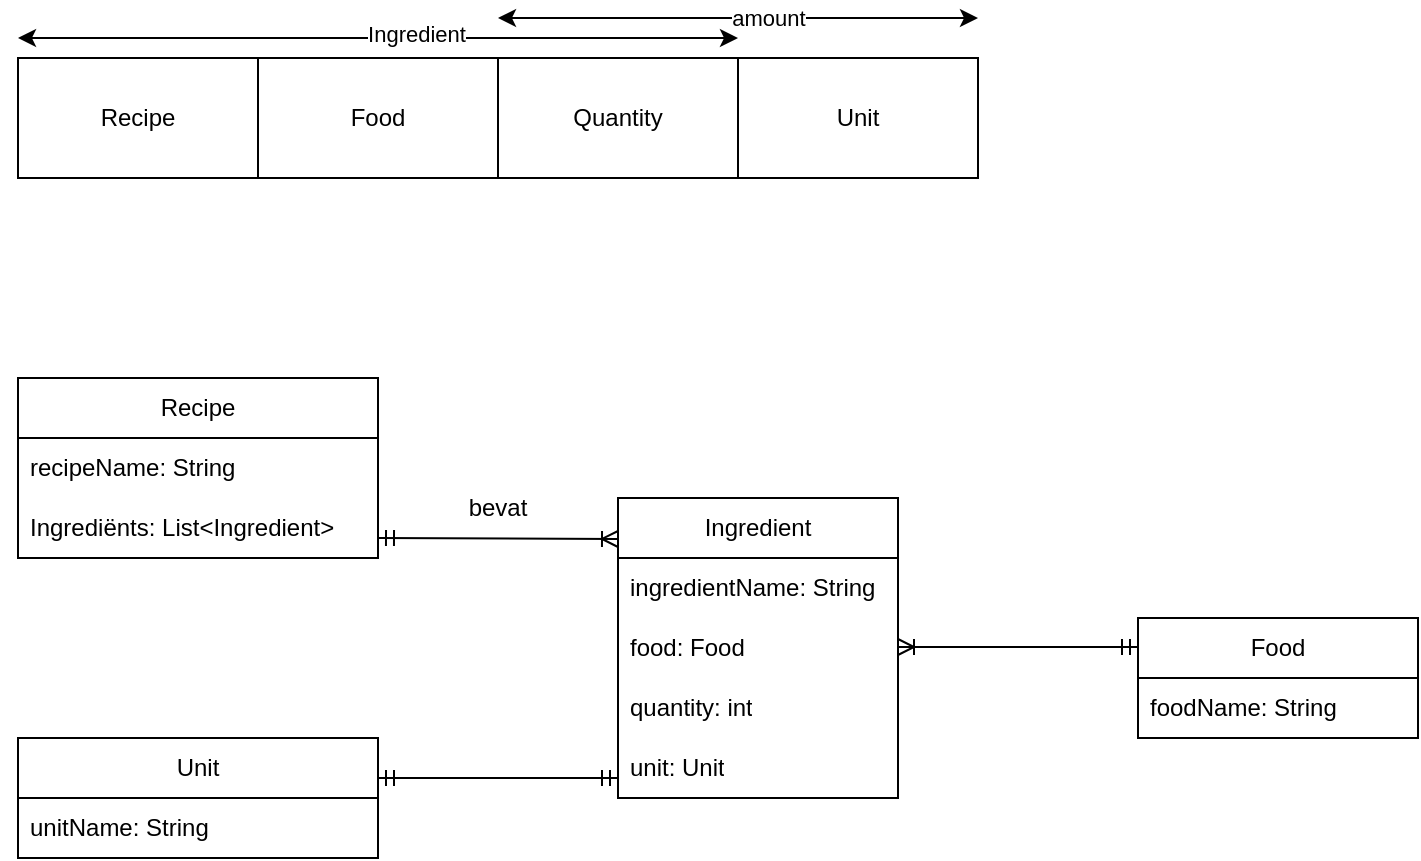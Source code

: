 <mxfile version="27.1.6">
  <diagram name="Pagina-1" id="Ak2K-IlB8vVLpTOXq7iH">
    <mxGraphModel dx="775" dy="569" grid="1" gridSize="10" guides="1" tooltips="1" connect="1" arrows="1" fold="1" page="1" pageScale="1" pageWidth="827" pageHeight="1169" math="0" shadow="0">
      <root>
        <mxCell id="0" />
        <mxCell id="1" parent="0" />
        <mxCell id="WD6KrRQOcd0URsJH0civ-1" value="Recipe" style="rounded=0;whiteSpace=wrap;html=1;" vertex="1" parent="1">
          <mxGeometry x="80" y="160" width="120" height="60" as="geometry" />
        </mxCell>
        <mxCell id="WD6KrRQOcd0URsJH0civ-2" value="Food" style="rounded=0;whiteSpace=wrap;html=1;" vertex="1" parent="1">
          <mxGeometry x="200" y="160" width="120" height="60" as="geometry" />
        </mxCell>
        <mxCell id="WD6KrRQOcd0URsJH0civ-3" value="Quantity" style="rounded=0;whiteSpace=wrap;html=1;" vertex="1" parent="1">
          <mxGeometry x="320" y="160" width="120" height="60" as="geometry" />
        </mxCell>
        <mxCell id="WD6KrRQOcd0URsJH0civ-4" value="Unit" style="rounded=0;whiteSpace=wrap;html=1;" vertex="1" parent="1">
          <mxGeometry x="440" y="160" width="120" height="60" as="geometry" />
        </mxCell>
        <mxCell id="WD6KrRQOcd0URsJH0civ-5" value="Recipe" style="swimlane;fontStyle=0;childLayout=stackLayout;horizontal=1;startSize=30;horizontalStack=0;resizeParent=1;resizeParentMax=0;resizeLast=0;collapsible=1;marginBottom=0;whiteSpace=wrap;html=1;" vertex="1" parent="1">
          <mxGeometry x="80" y="320" width="180" height="90" as="geometry" />
        </mxCell>
        <mxCell id="WD6KrRQOcd0URsJH0civ-6" value="recipeName: String" style="text;strokeColor=none;fillColor=none;align=left;verticalAlign=middle;spacingLeft=4;spacingRight=4;overflow=hidden;points=[[0,0.5],[1,0.5]];portConstraint=eastwest;rotatable=0;whiteSpace=wrap;html=1;" vertex="1" parent="WD6KrRQOcd0URsJH0civ-5">
          <mxGeometry y="30" width="180" height="30" as="geometry" />
        </mxCell>
        <mxCell id="WD6KrRQOcd0URsJH0civ-7" value="Ingrediënts: List&amp;lt;Ingredient&amp;gt;" style="text;strokeColor=none;fillColor=none;align=left;verticalAlign=middle;spacingLeft=4;spacingRight=4;overflow=hidden;points=[[0,0.5],[1,0.5]];portConstraint=eastwest;rotatable=0;whiteSpace=wrap;html=1;" vertex="1" parent="WD6KrRQOcd0URsJH0civ-5">
          <mxGeometry y="60" width="180" height="30" as="geometry" />
        </mxCell>
        <mxCell id="WD6KrRQOcd0URsJH0civ-9" value="Ingredient" style="swimlane;fontStyle=0;childLayout=stackLayout;horizontal=1;startSize=30;horizontalStack=0;resizeParent=1;resizeParentMax=0;resizeLast=0;collapsible=1;marginBottom=0;whiteSpace=wrap;html=1;" vertex="1" parent="1">
          <mxGeometry x="380" y="380" width="140" height="150" as="geometry" />
        </mxCell>
        <mxCell id="WD6KrRQOcd0URsJH0civ-11" value="ingredientName: String" style="text;strokeColor=none;fillColor=none;align=left;verticalAlign=middle;spacingLeft=4;spacingRight=4;overflow=hidden;points=[[0,0.5],[1,0.5]];portConstraint=eastwest;rotatable=0;whiteSpace=wrap;html=1;" vertex="1" parent="WD6KrRQOcd0URsJH0civ-9">
          <mxGeometry y="30" width="140" height="30" as="geometry" />
        </mxCell>
        <mxCell id="WD6KrRQOcd0URsJH0civ-12" value="food: Food" style="text;strokeColor=none;fillColor=none;align=left;verticalAlign=middle;spacingLeft=4;spacingRight=4;overflow=hidden;points=[[0,0.5],[1,0.5]];portConstraint=eastwest;rotatable=0;whiteSpace=wrap;html=1;" vertex="1" parent="WD6KrRQOcd0URsJH0civ-9">
          <mxGeometry y="60" width="140" height="30" as="geometry" />
        </mxCell>
        <mxCell id="WD6KrRQOcd0URsJH0civ-13" value="quantity: int" style="text;strokeColor=none;fillColor=none;align=left;verticalAlign=middle;spacingLeft=4;spacingRight=4;overflow=hidden;points=[[0,0.5],[1,0.5]];portConstraint=eastwest;rotatable=0;whiteSpace=wrap;html=1;" vertex="1" parent="WD6KrRQOcd0URsJH0civ-9">
          <mxGeometry y="90" width="140" height="30" as="geometry" />
        </mxCell>
        <mxCell id="WD6KrRQOcd0URsJH0civ-17" value="unit: Unit" style="text;strokeColor=none;fillColor=none;align=left;verticalAlign=middle;spacingLeft=4;spacingRight=4;overflow=hidden;points=[[0,0.5],[1,0.5]];portConstraint=eastwest;rotatable=0;whiteSpace=wrap;html=1;" vertex="1" parent="WD6KrRQOcd0URsJH0civ-9">
          <mxGeometry y="120" width="140" height="30" as="geometry" />
        </mxCell>
        <mxCell id="WD6KrRQOcd0URsJH0civ-14" value="Unit" style="swimlane;fontStyle=0;childLayout=stackLayout;horizontal=1;startSize=30;horizontalStack=0;resizeParent=1;resizeParentMax=0;resizeLast=0;collapsible=1;marginBottom=0;whiteSpace=wrap;html=1;" vertex="1" parent="1">
          <mxGeometry x="80" y="500" width="180" height="60" as="geometry" />
        </mxCell>
        <mxCell id="WD6KrRQOcd0URsJH0civ-15" value="unitName: String" style="text;strokeColor=none;fillColor=none;align=left;verticalAlign=middle;spacingLeft=4;spacingRight=4;overflow=hidden;points=[[0,0.5],[1,0.5]];portConstraint=eastwest;rotatable=0;whiteSpace=wrap;html=1;" vertex="1" parent="WD6KrRQOcd0URsJH0civ-14">
          <mxGeometry y="30" width="180" height="30" as="geometry" />
        </mxCell>
        <mxCell id="WD6KrRQOcd0URsJH0civ-19" value="" style="endArrow=classic;startArrow=classic;html=1;rounded=0;" edge="1" parent="1">
          <mxGeometry width="50" height="50" relative="1" as="geometry">
            <mxPoint x="80" y="150" as="sourcePoint" />
            <mxPoint x="440" y="150" as="targetPoint" />
          </mxGeometry>
        </mxCell>
        <mxCell id="WD6KrRQOcd0URsJH0civ-20" value="Ingredient" style="edgeLabel;html=1;align=center;verticalAlign=middle;resizable=0;points=[];" vertex="1" connectable="0" parent="WD6KrRQOcd0URsJH0civ-19">
          <mxGeometry x="0.106" y="2" relative="1" as="geometry">
            <mxPoint as="offset" />
          </mxGeometry>
        </mxCell>
        <mxCell id="WD6KrRQOcd0URsJH0civ-21" value="" style="endArrow=classic;startArrow=classic;html=1;rounded=0;" edge="1" parent="1">
          <mxGeometry width="50" height="50" relative="1" as="geometry">
            <mxPoint x="320" y="140" as="sourcePoint" />
            <mxPoint x="560" y="140" as="targetPoint" />
          </mxGeometry>
        </mxCell>
        <mxCell id="WD6KrRQOcd0URsJH0civ-22" value="amount" style="edgeLabel;html=1;align=center;verticalAlign=middle;resizable=0;points=[];" vertex="1" connectable="0" parent="WD6KrRQOcd0URsJH0civ-21">
          <mxGeometry x="0.125" relative="1" as="geometry">
            <mxPoint as="offset" />
          </mxGeometry>
        </mxCell>
        <mxCell id="WD6KrRQOcd0URsJH0civ-24" value="" style="endArrow=ERoneToMany;startArrow=ERmandOne;html=1;rounded=0;startFill=0;endFill=0;" edge="1" parent="1">
          <mxGeometry width="50" height="50" relative="1" as="geometry">
            <mxPoint x="260" y="400" as="sourcePoint" />
            <mxPoint x="380" y="400.5" as="targetPoint" />
          </mxGeometry>
        </mxCell>
        <mxCell id="WD6KrRQOcd0URsJH0civ-26" value="bevat" style="text;html=1;align=center;verticalAlign=middle;whiteSpace=wrap;rounded=0;" vertex="1" parent="1">
          <mxGeometry x="290" y="370" width="60" height="30" as="geometry" />
        </mxCell>
        <mxCell id="WD6KrRQOcd0URsJH0civ-27" value="" style="endArrow=ERmandOne;startArrow=ERmandOne;html=1;rounded=0;startFill=0;endFill=0;" edge="1" parent="1">
          <mxGeometry width="50" height="50" relative="1" as="geometry">
            <mxPoint x="260" y="520" as="sourcePoint" />
            <mxPoint x="380" y="520" as="targetPoint" />
          </mxGeometry>
        </mxCell>
        <mxCell id="WD6KrRQOcd0URsJH0civ-28" value="Food" style="swimlane;fontStyle=0;childLayout=stackLayout;horizontal=1;startSize=30;horizontalStack=0;resizeParent=1;resizeParentMax=0;resizeLast=0;collapsible=1;marginBottom=0;whiteSpace=wrap;html=1;" vertex="1" parent="1">
          <mxGeometry x="640" y="440" width="140" height="60" as="geometry" />
        </mxCell>
        <mxCell id="WD6KrRQOcd0URsJH0civ-29" value="foodName: String" style="text;strokeColor=none;fillColor=none;align=left;verticalAlign=middle;spacingLeft=4;spacingRight=4;overflow=hidden;points=[[0,0.5],[1,0.5]];portConstraint=eastwest;rotatable=0;whiteSpace=wrap;html=1;" vertex="1" parent="WD6KrRQOcd0URsJH0civ-28">
          <mxGeometry y="30" width="140" height="30" as="geometry" />
        </mxCell>
        <mxCell id="WD6KrRQOcd0URsJH0civ-32" value="" style="endArrow=ERoneToMany;startArrow=ERmandOne;html=1;rounded=0;startFill=0;endFill=0;" edge="1" parent="1">
          <mxGeometry width="50" height="50" relative="1" as="geometry">
            <mxPoint x="640" y="454.5" as="sourcePoint" />
            <mxPoint x="520" y="454.5" as="targetPoint" />
          </mxGeometry>
        </mxCell>
      </root>
    </mxGraphModel>
  </diagram>
</mxfile>

